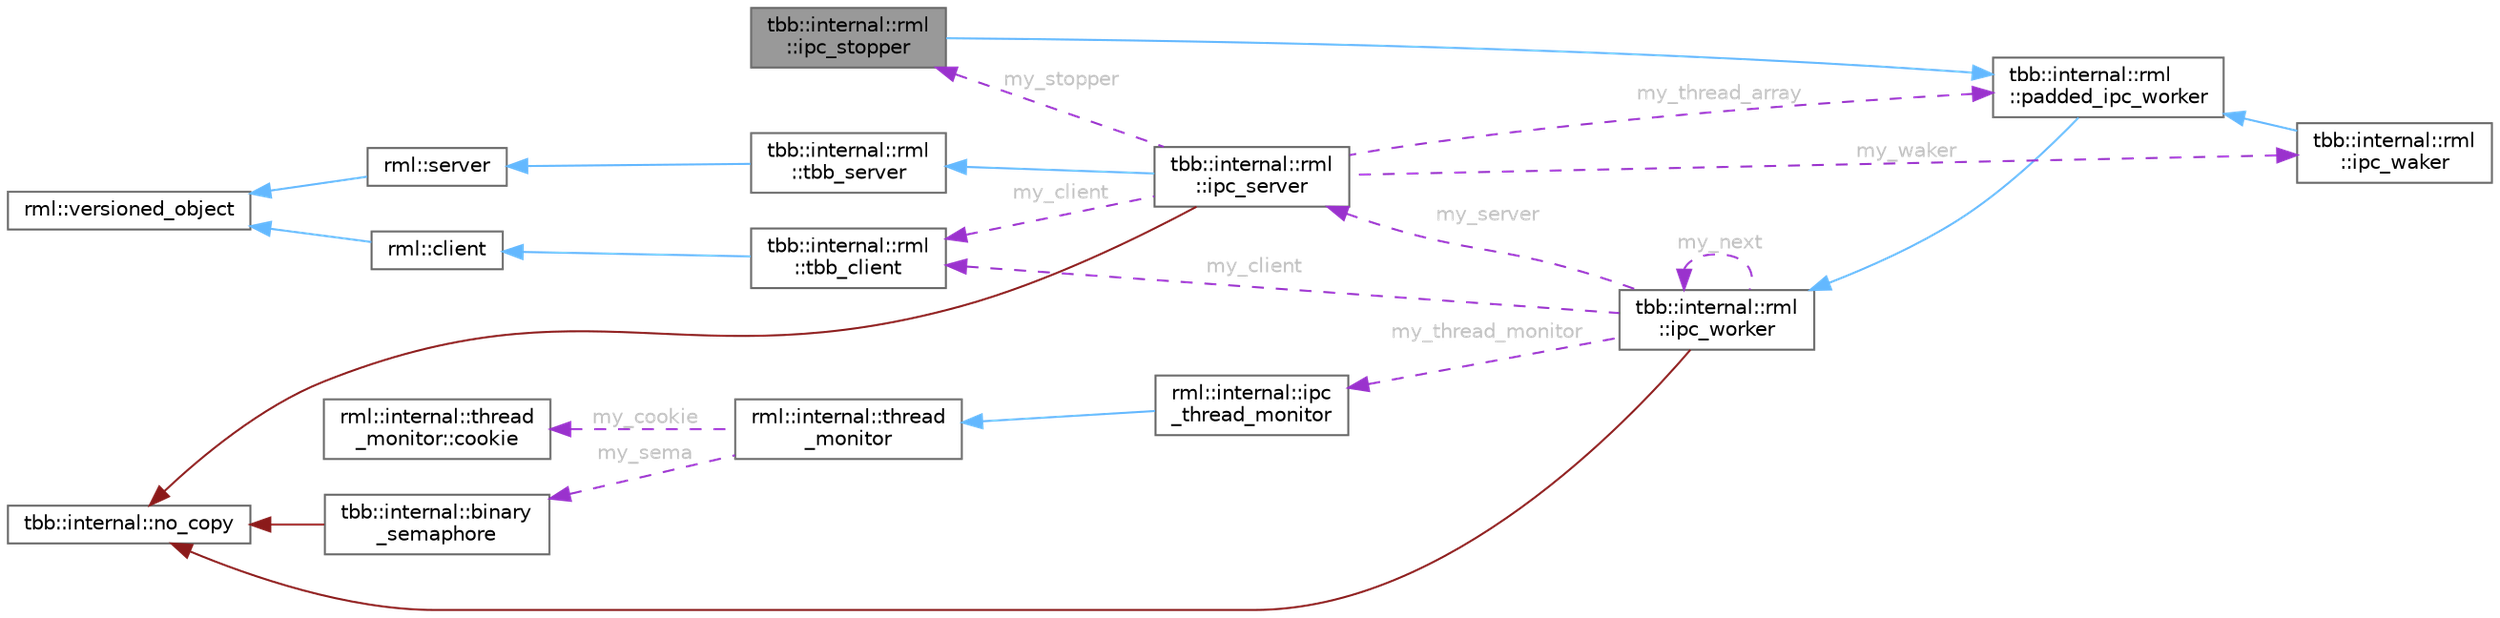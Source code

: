 digraph "tbb::internal::rml::ipc_stopper"
{
 // LATEX_PDF_SIZE
  bgcolor="transparent";
  edge [fontname=Helvetica,fontsize=10,labelfontname=Helvetica,labelfontsize=10];
  node [fontname=Helvetica,fontsize=10,shape=box,height=0.2,width=0.4];
  rankdir="LR";
  Node1 [id="Node000001",label="tbb::internal::rml\l::ipc_stopper",height=0.2,width=0.4,color="gray40", fillcolor="grey60", style="filled", fontcolor="black",tooltip=" "];
  Node2 -> Node1 [id="edge1_Node000001_Node000002",dir="back",color="steelblue1",style="solid",tooltip=" "];
  Node2 [id="Node000002",label="tbb::internal::rml\l::padded_ipc_worker",height=0.2,width=0.4,color="gray40", fillcolor="white", style="filled",URL="$classtbb_1_1internal_1_1rml_1_1padded__ipc__worker.html",tooltip=" "];
  Node3 -> Node2 [id="edge2_Node000002_Node000003",dir="back",color="steelblue1",style="solid",tooltip=" "];
  Node3 [id="Node000003",label="tbb::internal::rml\l::ipc_worker",height=0.2,width=0.4,color="gray40", fillcolor="white", style="filled",URL="$classtbb_1_1internal_1_1rml_1_1ipc__worker.html",tooltip=" "];
  Node4 -> Node3 [id="edge3_Node000003_Node000004",dir="back",color="firebrick4",style="solid",tooltip=" "];
  Node4 [id="Node000004",label="tbb::internal::no_copy",height=0.2,width=0.4,color="gray40", fillcolor="white", style="filled",tooltip=" "];
  Node5 -> Node3 [id="edge4_Node000003_Node000005",dir="back",color="darkorchid3",style="dashed",tooltip=" ",label=" my_server",fontcolor="grey" ];
  Node5 [id="Node000005",label="tbb::internal::rml\l::ipc_server",height=0.2,width=0.4,color="gray40", fillcolor="white", style="filled",URL="$classtbb_1_1internal_1_1rml_1_1ipc__server.html",tooltip=" "];
  Node6 -> Node5 [id="edge5_Node000005_Node000006",dir="back",color="steelblue1",style="solid",tooltip=" "];
  Node6 [id="Node000006",label="tbb::internal::rml\l::tbb_server",height=0.2,width=0.4,color="gray40", fillcolor="white", style="filled",URL="$classtbb_1_1internal_1_1rml_1_1tbb__server.html",tooltip="Represents a set of TBB worker threads provided by the server."];
  Node7 -> Node6 [id="edge6_Node000006_Node000007",dir="back",color="steelblue1",style="solid",tooltip=" "];
  Node7 [id="Node000007",label="rml::server",height=0.2,width=0.4,color="gray40", fillcolor="white", style="filled",URL="$classrml_1_1server.html",tooltip=" "];
  Node8 -> Node7 [id="edge7_Node000007_Node000008",dir="back",color="steelblue1",style="solid",tooltip=" "];
  Node8 [id="Node000008",label="rml::versioned_object",height=0.2,width=0.4,color="gray40", fillcolor="white", style="filled",URL="$classrml_1_1versioned__object.html",tooltip=" "];
  Node4 -> Node5 [id="edge8_Node000005_Node000004",dir="back",color="firebrick4",style="solid",tooltip=" "];
  Node9 -> Node5 [id="edge9_Node000005_Node000009",dir="back",color="darkorchid3",style="dashed",tooltip=" ",label=" my_client",fontcolor="grey" ];
  Node9 [id="Node000009",label="tbb::internal::rml\l::tbb_client",height=0.2,width=0.4,color="gray40", fillcolor="white", style="filled",URL="$classtbb_1_1internal_1_1rml_1_1tbb__client.html",tooltip=" "];
  Node10 -> Node9 [id="edge10_Node000009_Node000010",dir="back",color="steelblue1",style="solid",tooltip=" "];
  Node10 [id="Node000010",label="rml::client",height=0.2,width=0.4,color="gray40", fillcolor="white", style="filled",URL="$classrml_1_1client.html",tooltip="Information that client provides to server when asking for a server."];
  Node8 -> Node10 [id="edge11_Node000010_Node000008",dir="back",color="steelblue1",style="solid",tooltip=" "];
  Node2 -> Node5 [id="edge12_Node000005_Node000002",dir="back",color="darkorchid3",style="dashed",tooltip=" ",label=" my_thread_array",fontcolor="grey" ];
  Node11 -> Node5 [id="edge13_Node000005_Node000011",dir="back",color="darkorchid3",style="dashed",tooltip=" ",label=" my_waker",fontcolor="grey" ];
  Node11 [id="Node000011",label="tbb::internal::rml\l::ipc_waker",height=0.2,width=0.4,color="gray40", fillcolor="white", style="filled",URL="$classtbb_1_1internal_1_1rml_1_1ipc__waker.html",tooltip=" "];
  Node2 -> Node11 [id="edge14_Node000011_Node000002",dir="back",color="steelblue1",style="solid",tooltip=" "];
  Node1 -> Node5 [id="edge15_Node000005_Node000001",dir="back",color="darkorchid3",style="dashed",tooltip=" ",label=" my_stopper",fontcolor="grey" ];
  Node9 -> Node3 [id="edge16_Node000003_Node000009",dir="back",color="darkorchid3",style="dashed",tooltip=" ",label=" my_client",fontcolor="grey" ];
  Node12 -> Node3 [id="edge17_Node000003_Node000012",dir="back",color="darkorchid3",style="dashed",tooltip=" ",label=" my_thread_monitor",fontcolor="grey" ];
  Node12 [id="Node000012",label="rml::internal::ipc\l_thread_monitor",height=0.2,width=0.4,color="gray40", fillcolor="white", style="filled",URL="$classrml_1_1internal_1_1ipc__thread__monitor.html",tooltip=" "];
  Node13 -> Node12 [id="edge18_Node000012_Node000013",dir="back",color="steelblue1",style="solid",tooltip=" "];
  Node13 [id="Node000013",label="rml::internal::thread\l_monitor",height=0.2,width=0.4,color="gray40", fillcolor="white", style="filled",URL="$classrml_1_1internal_1_1thread__monitor.html",tooltip="Monitor with limited two-phase commit form of wait."];
  Node14 -> Node13 [id="edge19_Node000013_Node000014",dir="back",color="darkorchid3",style="dashed",tooltip=" ",label=" my_cookie",fontcolor="grey" ];
  Node14 [id="Node000014",label="rml::internal::thread\l_monitor::cookie",height=0.2,width=0.4,color="gray40", fillcolor="white", style="filled",URL="$classrml_1_1internal_1_1thread__monitor_1_1cookie.html",tooltip=" "];
  Node15 -> Node13 [id="edge20_Node000013_Node000015",dir="back",color="darkorchid3",style="dashed",tooltip=" ",label=" my_sema",fontcolor="grey" ];
  Node15 [id="Node000015",label="tbb::internal::binary\l_semaphore",height=0.2,width=0.4,color="gray40", fillcolor="white", style="filled",URL="$classtbb_1_1internal_1_1binary__semaphore.html",tooltip="binary_semaphore for concurrent monitor"];
  Node4 -> Node15 [id="edge21_Node000015_Node000004",dir="back",color="firebrick4",style="solid",tooltip=" "];
  Node3 -> Node3 [id="edge22_Node000003_Node000003",dir="back",color="darkorchid3",style="dashed",tooltip=" ",label=" my_next",fontcolor="grey" ];
}
